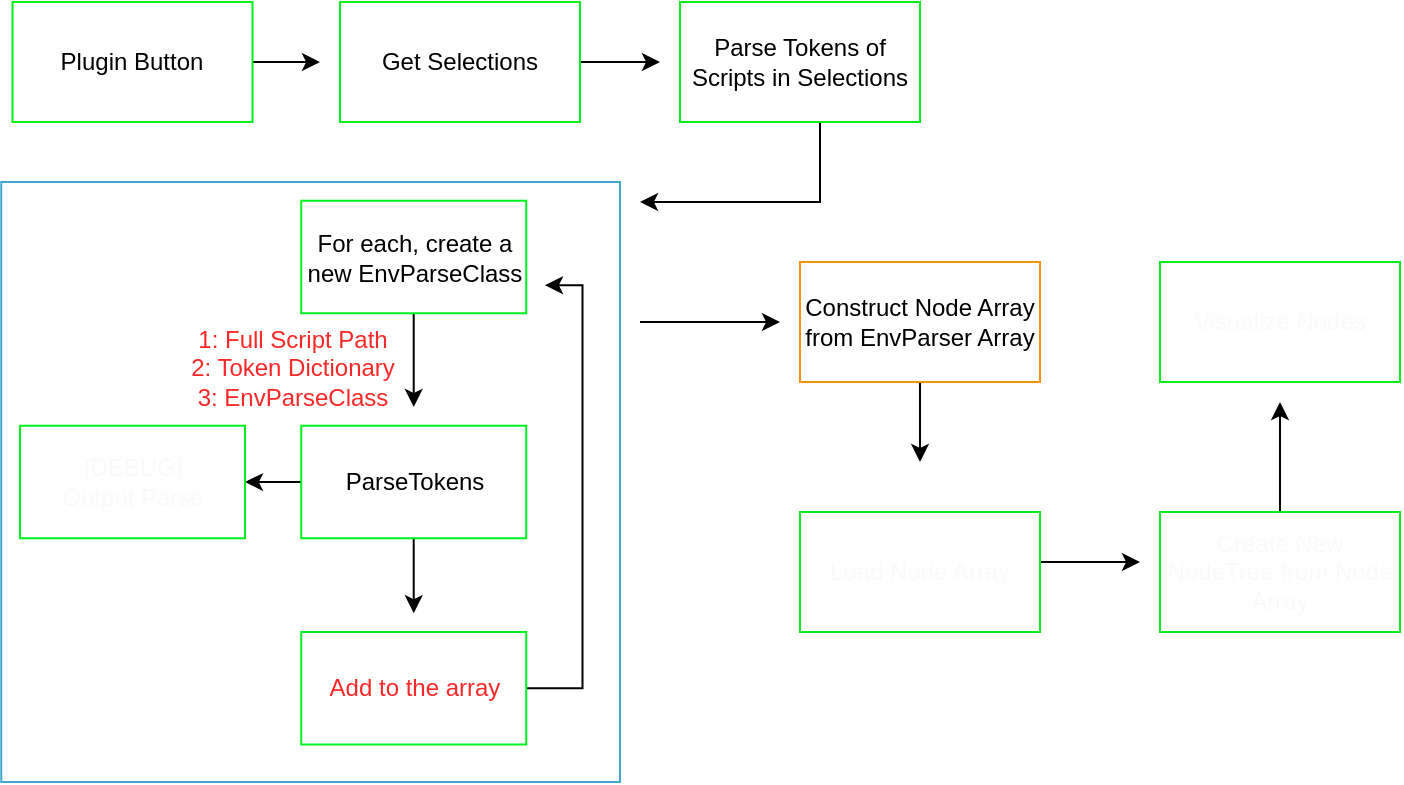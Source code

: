 <mxfile version="17.2.4" type="device"><diagram id="GwJo3QDLew3nL4IHB6SS" name="Page-1"><mxGraphModel dx="1102" dy="905" grid="1" gridSize="10" guides="1" tooltips="1" connect="1" arrows="1" fold="1" page="1" pageScale="1" pageWidth="850" pageHeight="1100" math="0" shadow="0"><root><mxCell id="0"/><mxCell id="1" parent="0"/><mxCell id="a6Q7FnYW-y8CCgJNU922-21" style="edgeStyle=orthogonalEdgeStyle;rounded=0;orthogonalLoop=1;jettySize=auto;html=1;fontColor=#FAFAFA;" parent="1" edge="1"><mxGeometry relative="1" as="geometry"><mxPoint x="410" y="440" as="targetPoint"/><mxPoint x="340" y="440" as="sourcePoint"/><Array as="points"><mxPoint x="410" y="440"/></Array></mxGeometry></mxCell><mxCell id="a6Q7FnYW-y8CCgJNU922-16" value="" style="rounded=0;whiteSpace=wrap;html=1;fontColor=#FAFAFA;fillColor=none;strokeColor=#40A9CF;" parent="1" vertex="1"><mxGeometry x="20.62" y="370" width="309.38" height="300" as="geometry"/></mxCell><mxCell id="a6Q7FnYW-y8CCgJNU922-2" style="edgeStyle=orthogonalEdgeStyle;rounded=0;orthogonalLoop=1;jettySize=auto;html=1;" parent="1" source="a6Q7FnYW-y8CCgJNU922-1" edge="1"><mxGeometry relative="1" as="geometry"><mxPoint x="180" y="310" as="targetPoint"/></mxGeometry></mxCell><mxCell id="a6Q7FnYW-y8CCgJNU922-1" value="Plugin Button" style="rounded=0;whiteSpace=wrap;html=1;strokeColor=#00F020;" parent="1" vertex="1"><mxGeometry x="26.25" y="280" width="120" height="60" as="geometry"/></mxCell><mxCell id="a6Q7FnYW-y8CCgJNU922-30" style="edgeStyle=orthogonalEdgeStyle;rounded=0;orthogonalLoop=1;jettySize=auto;html=1;fontColor=#FAFAFA;" parent="1" source="a6Q7FnYW-y8CCgJNU922-3" edge="1"><mxGeometry relative="1" as="geometry"><mxPoint x="350" y="310" as="targetPoint"/></mxGeometry></mxCell><mxCell id="a6Q7FnYW-y8CCgJNU922-3" value="Get Selections" style="rounded=0;whiteSpace=wrap;html=1;strokeColor=#00F020;" parent="1" vertex="1"><mxGeometry x="190" y="280" width="120" height="60" as="geometry"/></mxCell><mxCell id="a6Q7FnYW-y8CCgJNU922-7" style="edgeStyle=orthogonalEdgeStyle;rounded=0;orthogonalLoop=1;jettySize=auto;html=1;" parent="1" source="a6Q7FnYW-y8CCgJNU922-5" edge="1"><mxGeometry relative="1" as="geometry"><mxPoint x="340" y="380" as="targetPoint"/><Array as="points"><mxPoint x="430" y="380"/><mxPoint x="340" y="380"/></Array></mxGeometry></mxCell><mxCell id="a6Q7FnYW-y8CCgJNU922-8" style="edgeStyle=orthogonalEdgeStyle;rounded=0;orthogonalLoop=1;jettySize=auto;html=1;" parent="1" source="a6Q7FnYW-y8CCgJNU922-6" edge="1"><mxGeometry relative="1" as="geometry"><mxPoint x="226.873" y="482.5" as="targetPoint"/></mxGeometry></mxCell><mxCell id="a6Q7FnYW-y8CCgJNU922-6" value="For each, create a new EnvParseClass" style="rounded=0;whiteSpace=wrap;html=1;strokeColor=#00F020;" parent="1" vertex="1"><mxGeometry x="170.622" y="379.375" width="112.502" height="56.25" as="geometry"/></mxCell><mxCell id="a6Q7FnYW-y8CCgJNU922-12" style="edgeStyle=orthogonalEdgeStyle;rounded=0;orthogonalLoop=1;jettySize=auto;html=1;fontColor=#FA2828;" parent="1" source="a6Q7FnYW-y8CCgJNU922-9" edge="1"><mxGeometry relative="1" as="geometry"><mxPoint x="226.873" y="585.625" as="targetPoint"/></mxGeometry></mxCell><mxCell id="a6Q7FnYW-y8CCgJNU922-18" style="edgeStyle=orthogonalEdgeStyle;rounded=0;orthogonalLoop=1;jettySize=auto;html=1;entryX=1;entryY=0.5;entryDx=0;entryDy=0;fontColor=#FAFAFA;" parent="1" source="a6Q7FnYW-y8CCgJNU922-9" target="a6Q7FnYW-y8CCgJNU922-13" edge="1"><mxGeometry relative="1" as="geometry"/></mxCell><mxCell id="a6Q7FnYW-y8CCgJNU922-9" value="ParseTokens" style="rounded=0;whiteSpace=wrap;html=1;strokeColor=#00F020;" parent="1" vertex="1"><mxGeometry x="170.622" y="491.875" width="112.502" height="56.25" as="geometry"/></mxCell><mxCell id="a6Q7FnYW-y8CCgJNU922-10" value="1: Full Script Path&lt;br&gt;2: Token Dictionary&lt;br&gt;3: EnvParseClass" style="text;html=1;strokeColor=none;fillColor=none;align=center;verticalAlign=middle;whiteSpace=wrap;rounded=0;fontColor=#FA2828;" parent="1" vertex="1"><mxGeometry x="110" y="435.63" width="112.5" height="54.38" as="geometry"/></mxCell><mxCell id="a6Q7FnYW-y8CCgJNU922-15" style="edgeStyle=orthogonalEdgeStyle;rounded=0;orthogonalLoop=1;jettySize=auto;html=1;fontColor=#FAFAFA;" parent="1" source="a6Q7FnYW-y8CCgJNU922-11" edge="1"><mxGeometry relative="1" as="geometry"><mxPoint x="292.499" y="421.562" as="targetPoint"/><Array as="points"><mxPoint x="311.25" y="623.125"/><mxPoint x="311.25" y="421.562"/></Array></mxGeometry></mxCell><mxCell id="a6Q7FnYW-y8CCgJNU922-11" value="Add to the array" style="rounded=0;whiteSpace=wrap;html=1;fontColor=#FA2828;strokeColor=#00F020;" parent="1" vertex="1"><mxGeometry x="170.622" y="595" width="112.502" height="56.25" as="geometry"/></mxCell><mxCell id="a6Q7FnYW-y8CCgJNU922-13" value="[DEBUG]&lt;br&gt;Output Parse" style="rounded=0;whiteSpace=wrap;html=1;fontColor=#FAFAFA;strokeColor=#00F020;" parent="1" vertex="1"><mxGeometry x="29.995" y="491.875" width="112.502" height="56.25" as="geometry"/></mxCell><mxCell id="a6Q7FnYW-y8CCgJNU922-23" style="edgeStyle=orthogonalEdgeStyle;rounded=0;orthogonalLoop=1;jettySize=auto;html=1;fontColor=#FAFAFA;" parent="1" source="a6Q7FnYW-y8CCgJNU922-22" edge="1"><mxGeometry relative="1" as="geometry"><mxPoint x="480" y="510" as="targetPoint"/></mxGeometry></mxCell><mxCell id="a6Q7FnYW-y8CCgJNU922-22" value="Construct Node Array from EnvParser Array" style="rounded=0;whiteSpace=wrap;html=1;strokeColor=#F0940A;" parent="1" vertex="1"><mxGeometry x="420" y="410" width="120" height="60" as="geometry"/></mxCell><mxCell id="a6Q7FnYW-y8CCgJNU922-27" style="edgeStyle=orthogonalEdgeStyle;rounded=0;orthogonalLoop=1;jettySize=auto;html=1;fontColor=#FAFAFA;" parent="1" source="a6Q7FnYW-y8CCgJNU922-25" edge="1"><mxGeometry relative="1" as="geometry"><mxPoint x="590" y="560" as="targetPoint"/><Array as="points"><mxPoint x="560" y="560"/><mxPoint x="560" y="560"/></Array></mxGeometry></mxCell><mxCell id="a6Q7FnYW-y8CCgJNU922-25" value="Load Node Array" style="rounded=0;whiteSpace=wrap;html=1;fontColor=#FAFAFA;strokeColor=#00F020;fillColor=none;" parent="1" vertex="1"><mxGeometry x="420" y="535" width="120" height="60" as="geometry"/></mxCell><mxCell id="a6Q7FnYW-y8CCgJNU922-28" value="Visualize Nodes" style="rounded=0;whiteSpace=wrap;html=1;fontColor=#FAFAFA;strokeColor=#00F020;fillColor=none;" parent="1" vertex="1"><mxGeometry x="600" y="410" width="120" height="60" as="geometry"/></mxCell><mxCell id="a6Q7FnYW-y8CCgJNU922-5" value="Parse Tokens of Scripts in Selections" style="rounded=0;whiteSpace=wrap;html=1;strokeColor=#00F020;" parent="1" vertex="1"><mxGeometry x="360" y="280" width="120" height="60" as="geometry"/></mxCell><mxCell id="p3qw3dRo9iqvKudLA0gp-2" style="edgeStyle=orthogonalEdgeStyle;rounded=0;orthogonalLoop=1;jettySize=auto;html=1;" edge="1" parent="1" source="p3qw3dRo9iqvKudLA0gp-1"><mxGeometry relative="1" as="geometry"><mxPoint x="660" y="480" as="targetPoint"/></mxGeometry></mxCell><mxCell id="p3qw3dRo9iqvKudLA0gp-1" value="Create New NodeTree from Node Array" style="rounded=0;whiteSpace=wrap;html=1;fontColor=#FAFAFA;strokeColor=#00F020;fillColor=none;" vertex="1" parent="1"><mxGeometry x="600" y="535" width="120" height="60" as="geometry"/></mxCell></root></mxGraphModel></diagram></mxfile>